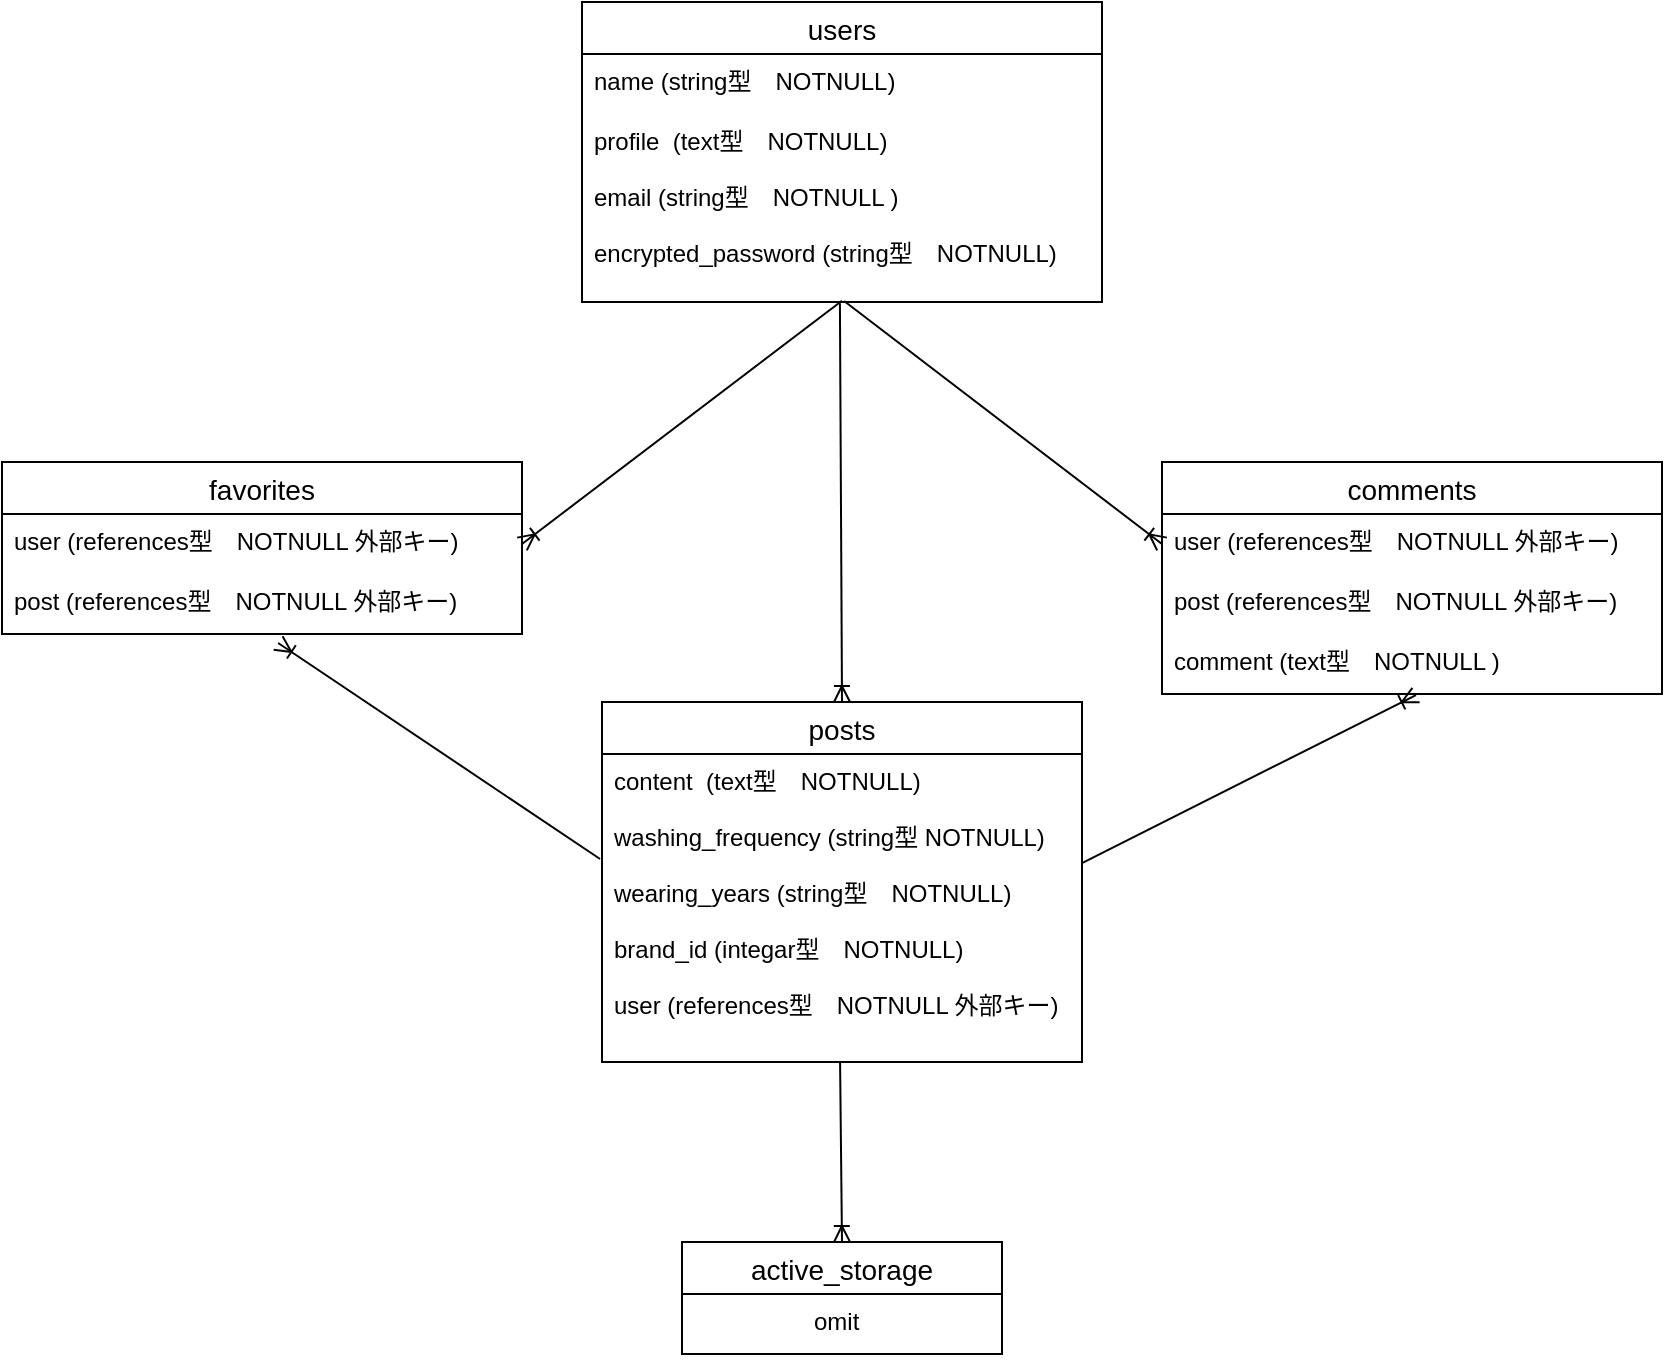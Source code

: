<mxfile>
    <diagram id="wuHJaE33nm5eCCLQpgEv" name="ページ1">
        <mxGraphModel dx="912" dy="520" grid="1" gridSize="10" guides="1" tooltips="1" connect="1" arrows="1" fold="1" page="1" pageScale="1" pageWidth="827" pageHeight="1169" math="0" shadow="0">
            <root>
                <mxCell id="0"/>
                <mxCell id="1" parent="0"/>
                <mxCell id="2" value="users" style="swimlane;fontStyle=0;childLayout=stackLayout;horizontal=1;startSize=26;horizontalStack=0;resizeParent=1;resizeParentMax=0;resizeLast=0;collapsible=1;marginBottom=0;align=center;fontSize=14;" parent="1" vertex="1">
                    <mxGeometry x="430" y="10" width="260" height="150" as="geometry">
                        <mxRectangle x="40" y="40" width="70" height="26" as="alternateBounds"/>
                    </mxGeometry>
                </mxCell>
                <mxCell id="3" value="name (string型　NOTNULL)" style="text;strokeColor=none;fillColor=none;spacingLeft=4;spacingRight=4;overflow=hidden;rotatable=0;points=[[0,0.5],[1,0.5]];portConstraint=eastwest;fontSize=12;" parent="2" vertex="1">
                    <mxGeometry y="26" width="260" height="30" as="geometry"/>
                </mxCell>
                <mxCell id="5" value="profile  (text型　NOTNULL)&#10;&#10;email (string型　NOTNULL )&#10;&#10;encrypted_password (string型　NOTNULL)&#10;" style="text;strokeColor=none;fillColor=none;spacingLeft=4;spacingRight=4;overflow=hidden;rotatable=0;points=[[0,0.5],[1,0.5]];portConstraint=eastwest;fontSize=12;" parent="2" vertex="1">
                    <mxGeometry y="56" width="260" height="94" as="geometry"/>
                </mxCell>
                <mxCell id="6" value="posts" style="swimlane;fontStyle=0;childLayout=stackLayout;horizontal=1;startSize=26;horizontalStack=0;resizeParent=1;resizeParentMax=0;resizeLast=0;collapsible=1;marginBottom=0;align=center;fontSize=14;" parent="1" vertex="1">
                    <mxGeometry x="440" y="360" width="240" height="180" as="geometry"/>
                </mxCell>
                <mxCell id="8" value="content  (text型　NOTNULL)&#10;&#10;washing_frequency (string型 NOTNULL)&#10;&#10;wearing_years (string型　NOTNULL)&#10;&#10;brand_id (integar型　NOTNULL)&#10;&#10;user (references型　NOTNULL 外部キー)" style="text;strokeColor=none;fillColor=none;spacingLeft=4;spacingRight=4;overflow=hidden;rotatable=0;points=[[0,0.5],[1,0.5]];portConstraint=eastwest;fontSize=12;" parent="6" vertex="1">
                    <mxGeometry y="26" width="240" height="154" as="geometry"/>
                </mxCell>
                <mxCell id="20" value="comments" style="swimlane;fontStyle=0;childLayout=stackLayout;horizontal=1;startSize=26;horizontalStack=0;resizeParent=1;resizeParentMax=0;resizeLast=0;collapsible=1;marginBottom=0;align=center;fontSize=14;" parent="1" vertex="1">
                    <mxGeometry x="720" y="240" width="250" height="116" as="geometry"/>
                </mxCell>
                <mxCell id="21" value="user (references型　NOTNULL 外部キー)&#10;" style="text;strokeColor=none;fillColor=none;spacingLeft=4;spacingRight=4;overflow=hidden;rotatable=0;points=[[0,0.5],[1,0.5]];portConstraint=eastwest;fontSize=12;" parent="20" vertex="1">
                    <mxGeometry y="26" width="250" height="30" as="geometry"/>
                </mxCell>
                <mxCell id="22" value="post (references型　NOTNULL 外部キー)&#10;" style="text;strokeColor=none;fillColor=none;spacingLeft=4;spacingRight=4;overflow=hidden;rotatable=0;points=[[0,0.5],[1,0.5]];portConstraint=eastwest;fontSize=12;" parent="20" vertex="1">
                    <mxGeometry y="56" width="250" height="30" as="geometry"/>
                </mxCell>
                <mxCell id="23" value="comment (text型　NOTNULL )" style="text;strokeColor=none;fillColor=none;spacingLeft=4;spacingRight=4;overflow=hidden;rotatable=0;points=[[0,0.5],[1,0.5]];portConstraint=eastwest;fontSize=12;" parent="20" vertex="1">
                    <mxGeometry y="86" width="250" height="30" as="geometry"/>
                </mxCell>
                <mxCell id="28" value="favorites" style="swimlane;fontStyle=0;childLayout=stackLayout;horizontal=1;startSize=26;horizontalStack=0;resizeParent=1;resizeParentMax=0;resizeLast=0;collapsible=1;marginBottom=0;align=center;fontSize=14;" vertex="1" parent="1">
                    <mxGeometry x="140" y="240" width="260" height="86" as="geometry"/>
                </mxCell>
                <mxCell id="29" value="user (references型　NOTNULL 外部キー)&#10;" style="text;strokeColor=none;fillColor=none;spacingLeft=4;spacingRight=4;overflow=hidden;rotatable=0;points=[[0,0.5],[1,0.5]];portConstraint=eastwest;fontSize=12;" vertex="1" parent="28">
                    <mxGeometry y="26" width="260" height="30" as="geometry"/>
                </mxCell>
                <mxCell id="30" value="post (references型　NOTNULL 外部キー)&#10;" style="text;strokeColor=none;fillColor=none;spacingLeft=4;spacingRight=4;overflow=hidden;rotatable=0;points=[[0,0.5],[1,0.5]];portConstraint=eastwest;fontSize=12;" vertex="1" parent="28">
                    <mxGeometry y="56" width="260" height="30" as="geometry"/>
                </mxCell>
                <mxCell id="40" value="" style="fontSize=12;html=1;endArrow=ERoneToMany;exitX=0.496;exitY=1.007;exitDx=0;exitDy=0;exitPerimeter=0;entryX=0.5;entryY=0;entryDx=0;entryDy=0;" edge="1" parent="1" source="5" target="6">
                    <mxGeometry width="100" height="100" relative="1" as="geometry">
                        <mxPoint x="530" y="300" as="sourcePoint"/>
                        <mxPoint x="630" y="200" as="targetPoint"/>
                    </mxGeometry>
                </mxCell>
                <mxCell id="41" value="" style="fontSize=12;html=1;endArrow=ERoneToMany;entryX=1;entryY=0.5;entryDx=0;entryDy=0;exitX=0.5;exitY=0.993;exitDx=0;exitDy=0;exitPerimeter=0;" edge="1" parent="1" source="5" target="29">
                    <mxGeometry width="100" height="100" relative="1" as="geometry">
                        <mxPoint x="560" y="170" as="sourcePoint"/>
                        <mxPoint x="570" y="370" as="targetPoint"/>
                    </mxGeometry>
                </mxCell>
                <mxCell id="42" value="" style="fontSize=12;html=1;endArrow=ERoneToMany;entryX=0;entryY=0.5;entryDx=0;entryDy=0;exitX=0.504;exitY=0.995;exitDx=0;exitDy=0;exitPerimeter=0;" edge="1" parent="1" source="5" target="21">
                    <mxGeometry width="100" height="100" relative="1" as="geometry">
                        <mxPoint x="560" y="170" as="sourcePoint"/>
                        <mxPoint x="720.96" y="300" as="targetPoint"/>
                    </mxGeometry>
                </mxCell>
                <mxCell id="43" value="" style="fontSize=12;html=1;endArrow=ERoneToMany;entryX=0.531;entryY=1.15;entryDx=0;entryDy=0;entryPerimeter=0;exitX=-0.004;exitY=0.341;exitDx=0;exitDy=0;exitPerimeter=0;" edge="1" parent="1" source="8" target="30">
                    <mxGeometry width="100" height="100" relative="1" as="geometry">
                        <mxPoint x="280" y="540" as="sourcePoint"/>
                        <mxPoint x="590" y="390" as="targetPoint"/>
                    </mxGeometry>
                </mxCell>
                <mxCell id="44" value="" style="fontSize=12;html=1;endArrow=ERoneToMany;exitX=1;exitY=0.354;exitDx=0;exitDy=0;exitPerimeter=0;entryX=0.508;entryY=1.017;entryDx=0;entryDy=0;entryPerimeter=0;" edge="1" parent="1" source="8" target="23">
                    <mxGeometry width="100" height="100" relative="1" as="geometry">
                        <mxPoint x="599.04" y="210.518" as="sourcePoint"/>
                        <mxPoint x="900" y="410" as="targetPoint"/>
                    </mxGeometry>
                </mxCell>
                <mxCell id="45" value="" style="fontSize=12;html=1;endArrow=ERoneToMany;exitX=0.496;exitY=1.003;exitDx=0;exitDy=0;exitPerimeter=0;entryX=0.5;entryY=0;entryDx=0;entryDy=0;" edge="1" parent="1" source="8" target="47">
                    <mxGeometry width="100" height="100" relative="1" as="geometry">
                        <mxPoint x="720" y="445" as="sourcePoint"/>
                        <mxPoint x="560" y="630" as="targetPoint"/>
                    </mxGeometry>
                </mxCell>
                <mxCell id="47" value="active_storage" style="swimlane;fontStyle=0;childLayout=stackLayout;horizontal=1;startSize=26;horizontalStack=0;resizeParent=1;resizeParentMax=0;resizeLast=0;collapsible=1;marginBottom=0;align=center;fontSize=14;" vertex="1" parent="1">
                    <mxGeometry x="480" y="630" width="160" height="56" as="geometry"/>
                </mxCell>
                <mxCell id="48" value="　　　　　omit" style="text;strokeColor=none;fillColor=none;spacingLeft=4;spacingRight=4;overflow=hidden;rotatable=0;points=[[0,0.5],[1,0.5]];portConstraint=eastwest;fontSize=12;" vertex="1" parent="47">
                    <mxGeometry y="26" width="160" height="30" as="geometry"/>
                </mxCell>
            </root>
        </mxGraphModel>
    </diagram>
</mxfile>